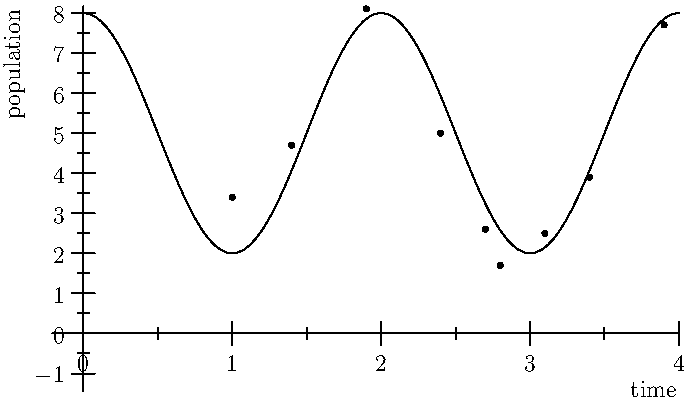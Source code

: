 import graph;
size(12cm,7cm,IgnoreAspect);
yaxis("population",Ticks());
xaxis("time",Ticks());
dot((1,3.4));
dot((1.4,4.7));
dot((1.9,8.1));
dot((2.4,5));
dot((2.7,2.6));
dot((2.8,1.7));
dot((3.1,2.5));
dot((3.4,3.9));
dot((3.9,7.7));
real f(real x) {return 3*cos(pi*x)+5;}
draw(graph(f,0,4));
